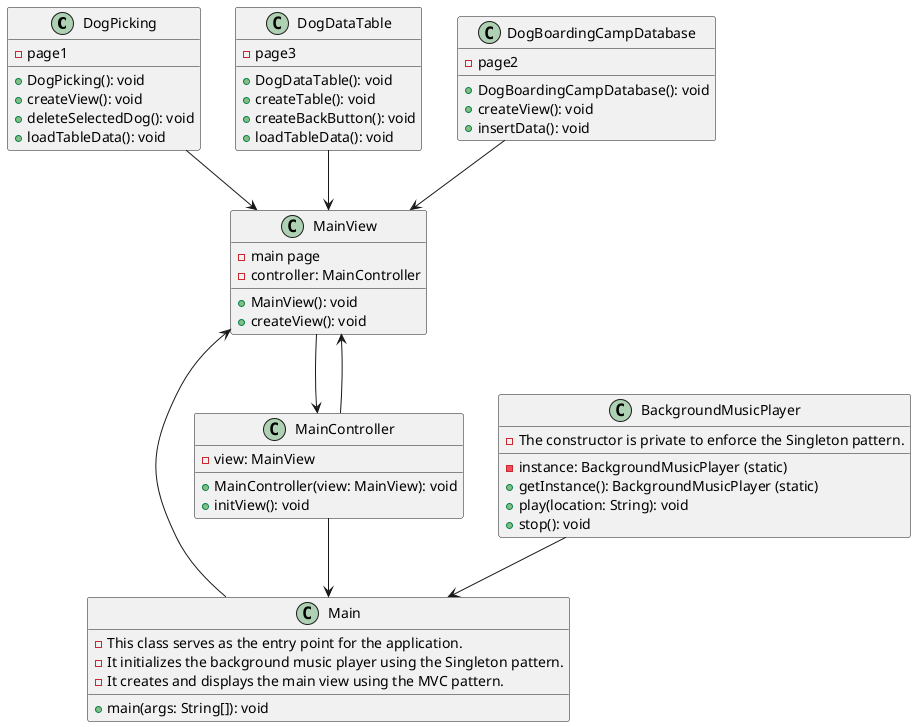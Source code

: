 @startuml
'https://plantuml.com/sequence-diagram

class DogPicking
class DogDataTable
class DogBoardingCampDatabase
class Main
class MainController
class MainView
class BackgroundMusicPlayer

DogBoardingCampDatabase-->MainView
DogPicking-->MainView
DogDataTable-->MainView

MainView-->MainController
Main-->MainView
MainController-->Main
MainController-->MainView

BackgroundMusicPlayer-->Main

class DogPicking {
-page1
+ DogPicking(): void
+ createView(): void
+ deleteSelectedDog(): void
+ loadTableData(): void
}

class DogBoardingCampDatabase{
-page2
+ DogBoardingCampDatabase(): void
+ createView(): void
+ insertData(): void
}

class DogDataTable{
-page3
+ DogDataTable(): void
+ createTable(): void
+ createBackButton(): void
+ loadTableData(): void
}
class MainView{
-main page
-controller: MainController
+ MainView(): void
+ createView(): void
}

class MainController{
- view: MainView
+ MainController(view: MainView): void
+ initView(): void
}
class BackgroundMusicPlayer{
- instance: BackgroundMusicPlayer (static)
+ getInstance(): BackgroundMusicPlayer (static)
+ play(location: String): void
+ stop(): void
- The constructor is private to enforce the Singleton pattern.
}

class Main{
+ main(args: String[]): void
- This class serves as the entry point for the application.
- It initializes the background music player using the Singleton pattern.
- It creates and displays the main view using the MVC pattern.
}
@enduml